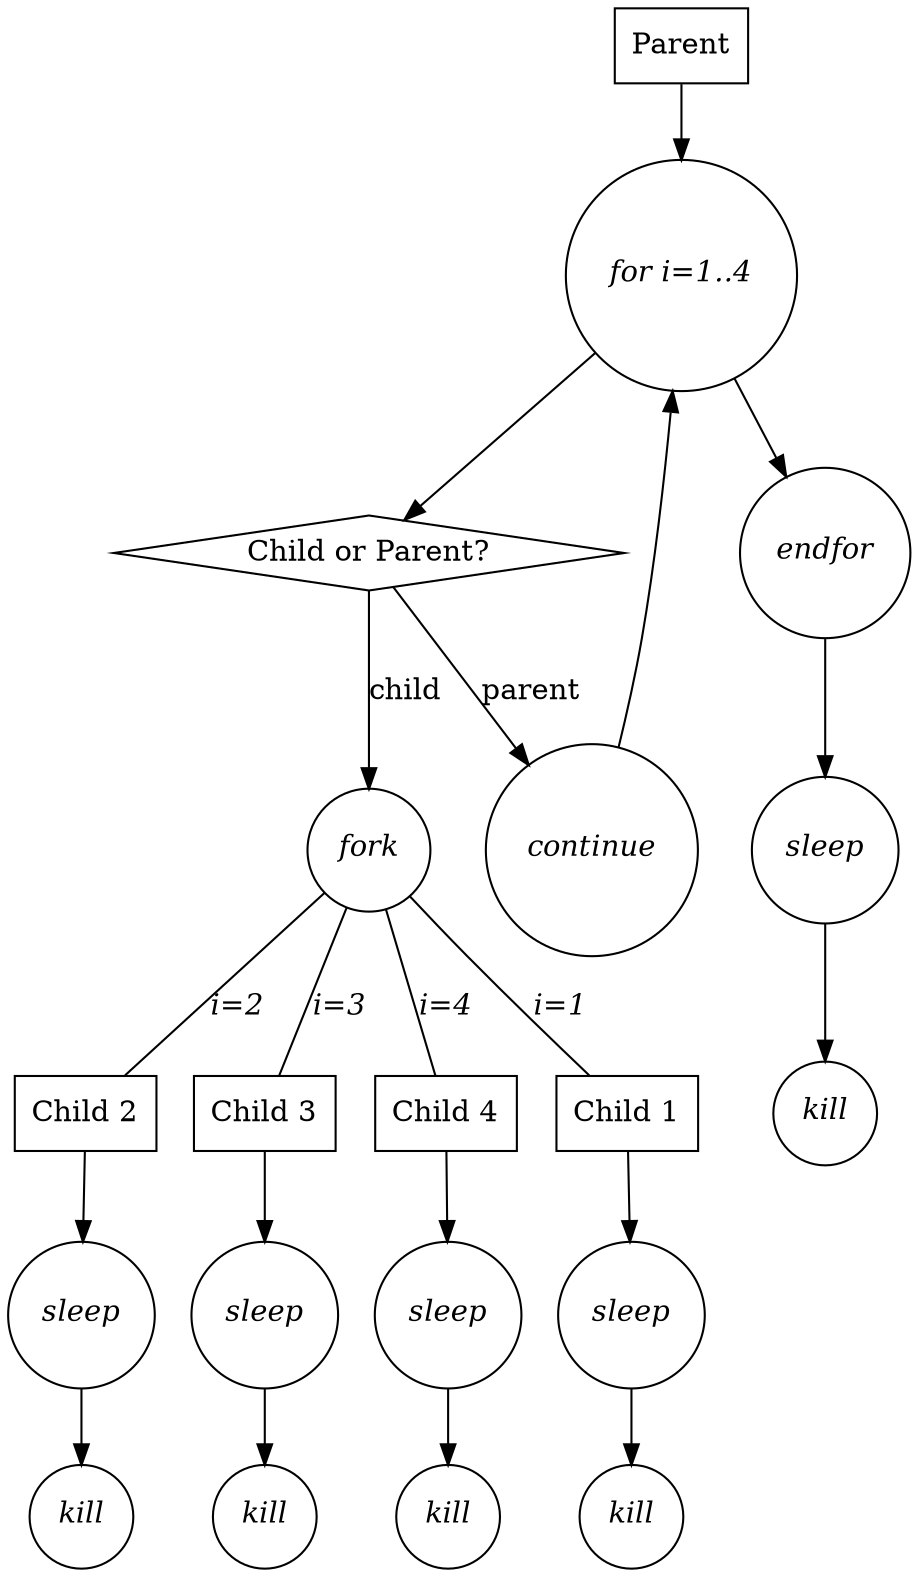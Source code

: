 digraph {
  node [shape=circle];

  pa [shape=box, label="Parent"];
  for [label=<<i>for i=1..4</i>>];
  cnt [label=<<i>continue</i>>];
  if [shape=diamond, label="Child or Parent?"];
  fork [label=<<i>fork</i>>];
  c1 [shape=box, label="Child 1"];
  c2 [shape=box, label="Child 2"];
  c3 [shape=box, label="Child 3"];
  c4 [shape=box, label="Child 4"];
  sp [label=<<i>sleep</i>>];
  s1 [label=<<i>sleep</i>>];
  s2 [label=<<i>sleep</i>>];
  s3 [label=<<i>sleep</i>>];
  s4 [label=<<i>sleep</i>>];
  end [label=<<i>endfor</i>>];
  kp [label=<<i>kill</i>>];
  k1 [label=<<i>kill</i>>];
  k2 [label=<<i>kill</i>>];
  k3 [label=<<i>kill</i>>];
  k4 [label=<<i>kill</i>>];

  pa -> for;
  for -> if;
  for -> end;
  if -> cnt [label="parent"];
  if -> fork [label="child"];
  cnt -> for;
  fork -> c1 [dir=none, label=<<i>i=1</i>>];
  fork -> c2 [dir=none, label=<<i>i=2</i>>];
  fork -> c3 [dir=none, label=<<i>i=3</i>>];
  fork -> c4 [dir=none, label=<<i>i=4</i>>];
  c1 -> s1;
  c2 -> s2;
  c3 -> s3;
  c4 -> s4;
  end -> sp;
  sp -> kp;
  s1 -> k1;
  s2 -> k2;
  s3 -> k3;
  s4 -> k4;
}
